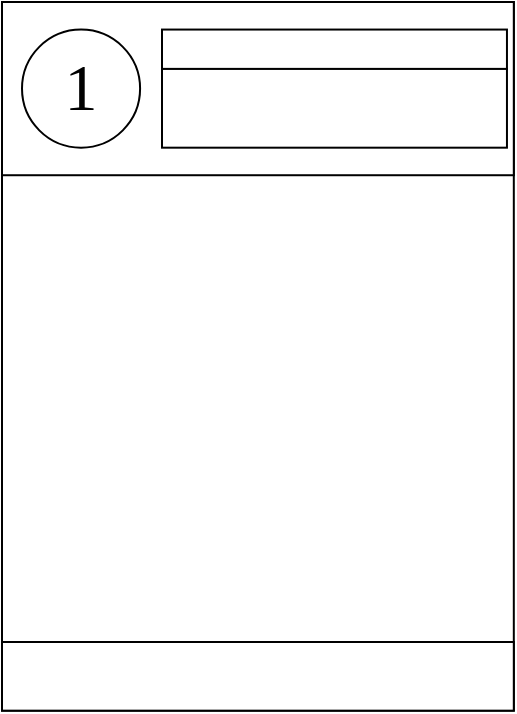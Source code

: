 <mxfile version="21.5.0" type="github">
  <diagram name="Page-1" id="Yv9lrHMjk_tWmxfgowXW">
    <mxGraphModel dx="717" dy="398" grid="1" gridSize="10" guides="1" tooltips="1" connect="1" arrows="1" fold="1" page="1" pageScale="1" pageWidth="827" pageHeight="1169" math="0" shadow="0">
      <root>
        <mxCell id="0" />
        <mxCell id="1" parent="0" />
        <mxCell id="l2dusiTU67qH028UeqSm-1" value="" style="rounded=0;whiteSpace=wrap;html=1;fillColor=none;" vertex="1" parent="1">
          <mxGeometry x="40" y="40" width="255.905" height="354.33" as="geometry" />
        </mxCell>
        <mxCell id="l2dusiTU67qH028UeqSm-7" value="" style="rounded=0;whiteSpace=wrap;html=1;" vertex="1" parent="1">
          <mxGeometry x="40" y="40" width="255.9" height="86.614" as="geometry" />
        </mxCell>
        <mxCell id="l2dusiTU67qH028UeqSm-2" value="1" style="ellipse;whiteSpace=wrap;html=1;aspect=fixed;fontSize=33;fontFamily=Comic Sans MS;" vertex="1" parent="1">
          <mxGeometry x="50" y="53.78" width="59.05" height="59.055" as="geometry" />
        </mxCell>
        <mxCell id="l2dusiTU67qH028UeqSm-4" value="" style="rounded=0;whiteSpace=wrap;html=1;" vertex="1" parent="1">
          <mxGeometry x="120" y="53.78" width="172.48" height="19.69" as="geometry" />
        </mxCell>
        <mxCell id="l2dusiTU67qH028UeqSm-5" value="" style="rounded=0;whiteSpace=wrap;html=1;" vertex="1" parent="1">
          <mxGeometry x="120" y="73.47" width="172.48" height="39.37" as="geometry" />
        </mxCell>
        <mxCell id="l2dusiTU67qH028UeqSm-6" value="" style="rounded=0;whiteSpace=wrap;html=1;" vertex="1" parent="1">
          <mxGeometry x="40" y="360" width="255.9" height="34.33" as="geometry" />
        </mxCell>
      </root>
    </mxGraphModel>
  </diagram>
</mxfile>
